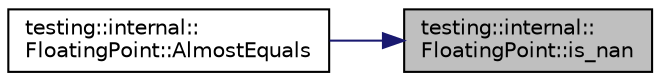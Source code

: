 digraph "testing::internal::FloatingPoint::is_nan"
{
 // LATEX_PDF_SIZE
  bgcolor="transparent";
  edge [fontname="Helvetica",fontsize="10",labelfontname="Helvetica",labelfontsize="10"];
  node [fontname="Helvetica",fontsize="10",shape=record];
  rankdir="RL";
  Node1 [label="testing::internal::\lFloatingPoint::is_nan",height=0.2,width=0.4,color="black", fillcolor="grey75", style="filled", fontcolor="black",tooltip=" "];
  Node1 -> Node2 [dir="back",color="midnightblue",fontsize="10",style="solid",fontname="Helvetica"];
  Node2 [label="testing::internal::\lFloatingPoint::AlmostEquals",height=0.2,width=0.4,color="black",URL="$classtesting_1_1internal_1_1FloatingPoint.html#a965214c1af2f9ac5adb1393794aa81e5",tooltip=" "];
}
